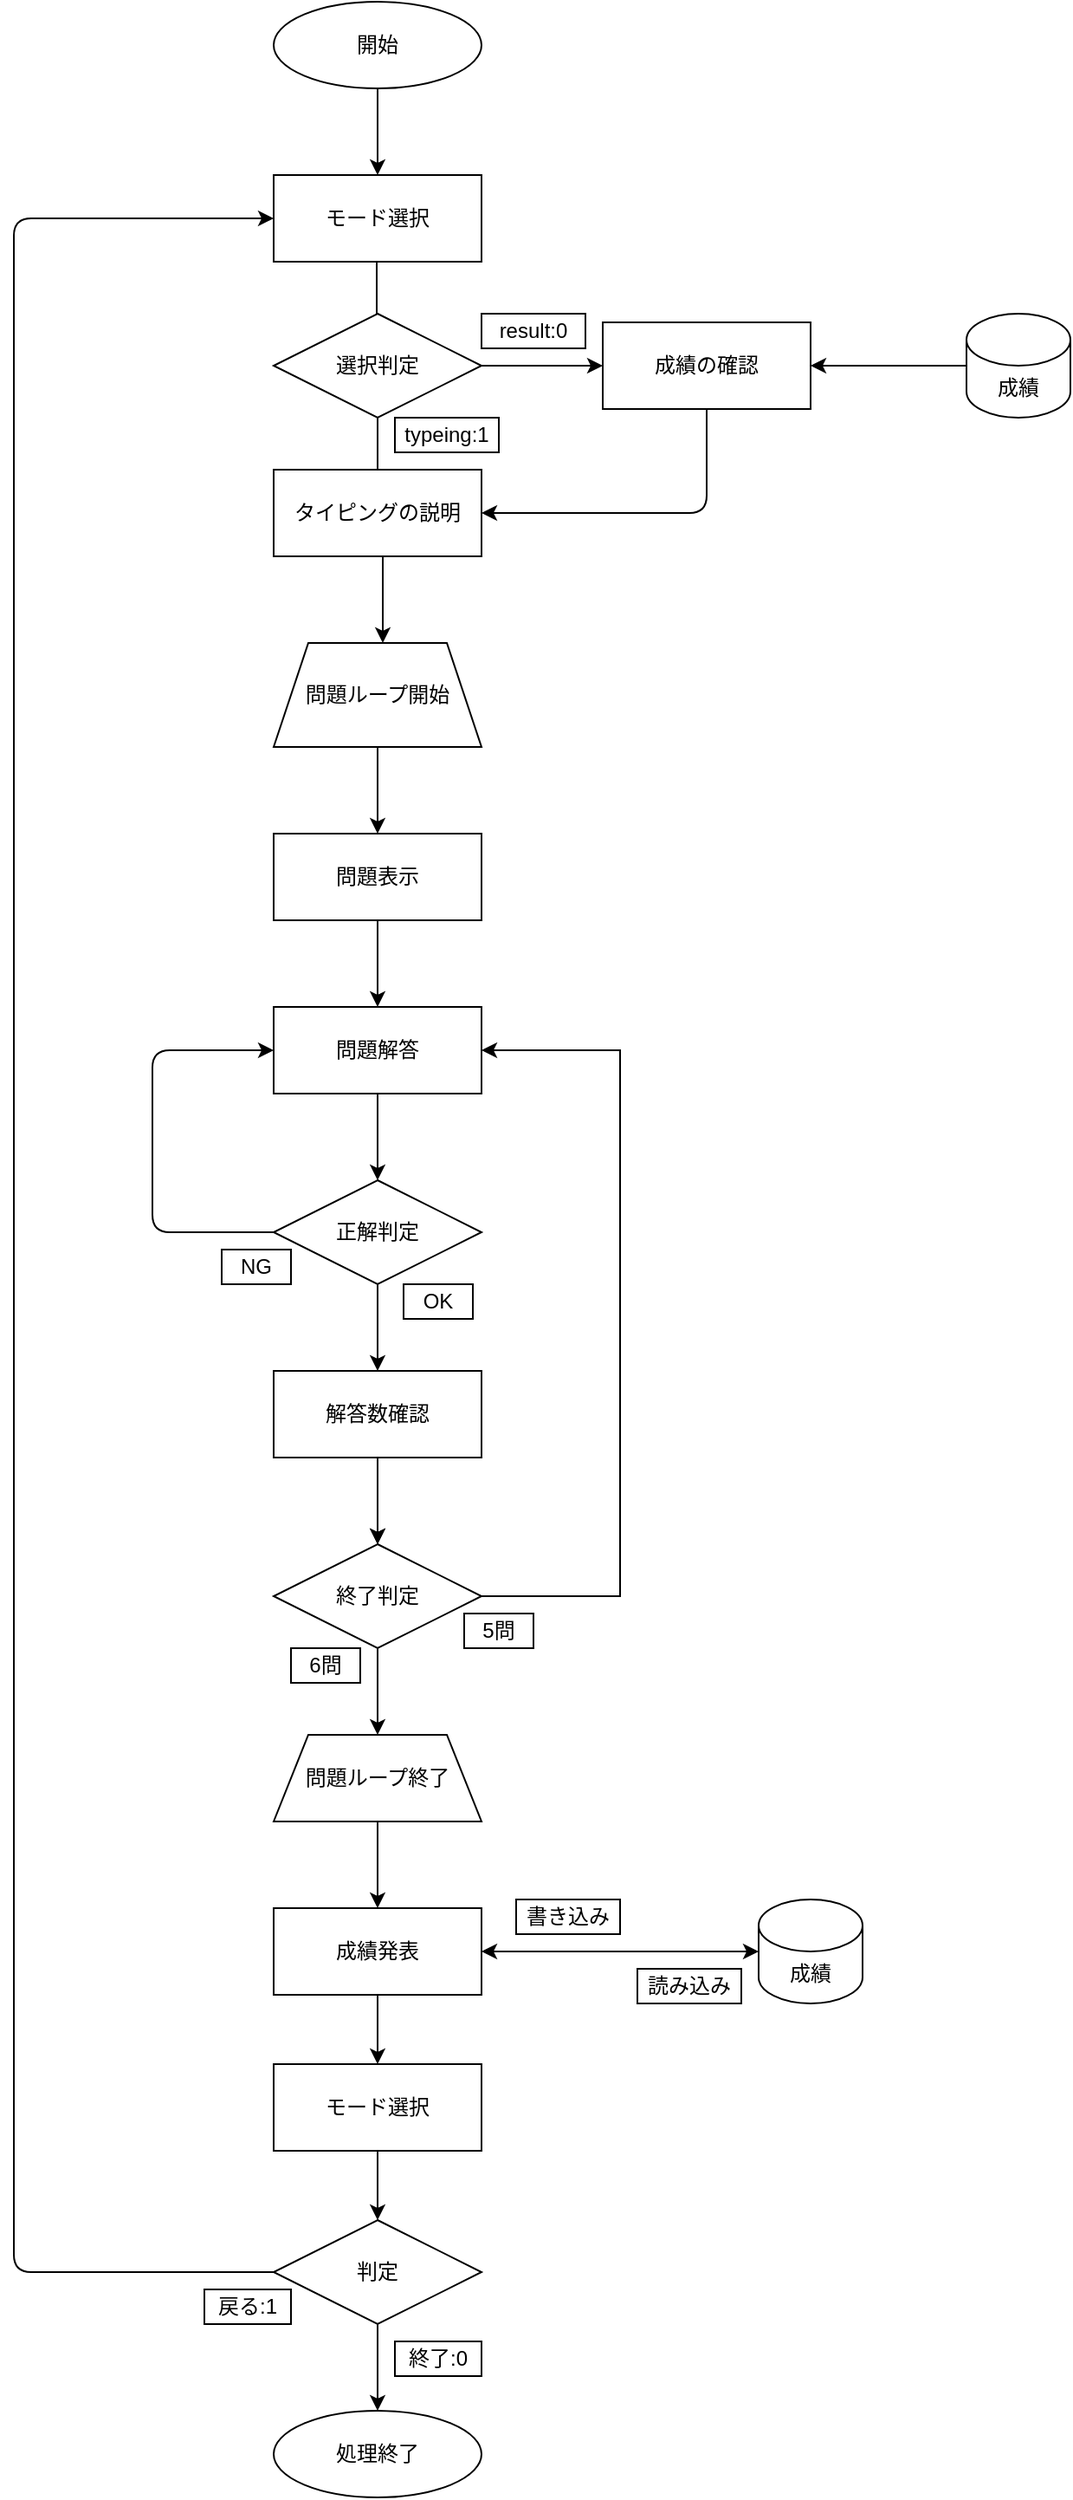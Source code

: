 <mxfile version="13.10.0" type="embed">
    <diagram id="3ZOz4v7Zo71C-2bOEVQ8" name="ページ1">
        <mxGraphModel dx="822" dy="577" grid="1" gridSize="10" guides="1" tooltips="1" connect="1" arrows="1" fold="1" page="1" pageScale="1" pageWidth="827" pageHeight="1169" math="0" shadow="0">
            <root>
                <mxCell id="0"/>
                <mxCell id="1" parent="0"/>
                <mxCell id="2" value="開始" style="ellipse;whiteSpace=wrap;html=1;" vertex="1" parent="1">
                    <mxGeometry x="350" y="80" width="120" height="50" as="geometry"/>
                </mxCell>
                <mxCell id="3" value="" style="endArrow=classic;html=1;exitX=0.5;exitY=1;exitDx=0;exitDy=0;" edge="1" parent="1" source="2">
                    <mxGeometry width="50" height="50" relative="1" as="geometry">
                        <mxPoint x="390" y="180" as="sourcePoint"/>
                        <mxPoint x="410" y="180" as="targetPoint"/>
                    </mxGeometry>
                </mxCell>
                <mxCell id="4" value="モード選択" style="rounded=0;whiteSpace=wrap;html=1;" vertex="1" parent="1">
                    <mxGeometry x="350" y="180" width="120" height="50" as="geometry"/>
                </mxCell>
                <mxCell id="5" value="" style="endArrow=classic;html=1;exitX=0.5;exitY=1;exitDx=0;exitDy=0;" edge="1" parent="1">
                    <mxGeometry width="50" height="50" relative="1" as="geometry">
                        <mxPoint x="409.5" y="230" as="sourcePoint"/>
                        <mxPoint x="409.5" y="290" as="targetPoint"/>
                    </mxGeometry>
                </mxCell>
                <mxCell id="6" value="選択判定" style="rhombus;whiteSpace=wrap;html=1;" vertex="1" parent="1">
                    <mxGeometry x="350" y="260" width="120" height="60" as="geometry"/>
                </mxCell>
                <mxCell id="11" value="" style="endArrow=classic;html=1;exitX=0.5;exitY=1;exitDx=0;exitDy=0;" edge="1" parent="1" source="6">
                    <mxGeometry width="50" height="50" relative="1" as="geometry">
                        <mxPoint x="430" y="150" as="sourcePoint"/>
                        <mxPoint x="410" y="360" as="targetPoint"/>
                    </mxGeometry>
                </mxCell>
                <mxCell id="13" value="タイピングの説明" style="rounded=0;whiteSpace=wrap;html=1;" vertex="1" parent="1">
                    <mxGeometry x="350" y="350" width="120" height="50" as="geometry"/>
                </mxCell>
                <mxCell id="14" value="" style="endArrow=classic;html=1;exitX=0.5;exitY=1;exitDx=0;exitDy=0;" edge="1" parent="1">
                    <mxGeometry width="50" height="50" relative="1" as="geometry">
                        <mxPoint x="413" y="400" as="sourcePoint"/>
                        <mxPoint x="413" y="450" as="targetPoint"/>
                    </mxGeometry>
                </mxCell>
                <mxCell id="15" value="問題ループ開始" style="shape=trapezoid;perimeter=trapezoidPerimeter;whiteSpace=wrap;html=1;fixedSize=1;" vertex="1" parent="1">
                    <mxGeometry x="350" y="450" width="120" height="60" as="geometry"/>
                </mxCell>
                <mxCell id="16" value="問題表示" style="rounded=0;whiteSpace=wrap;html=1;" vertex="1" parent="1">
                    <mxGeometry x="350" y="560" width="120" height="50" as="geometry"/>
                </mxCell>
                <mxCell id="17" value="OK" style="rounded=0;whiteSpace=wrap;html=1;" vertex="1" parent="1">
                    <mxGeometry x="425" y="820" width="40" height="20" as="geometry"/>
                </mxCell>
                <mxCell id="19" value="" style="endArrow=classic;html=1;exitX=0.5;exitY=1;exitDx=0;exitDy=0;entryX=0.5;entryY=0;entryDx=0;entryDy=0;" edge="1" parent="1" source="15" target="16">
                    <mxGeometry width="50" height="50" relative="1" as="geometry">
                        <mxPoint x="423" y="410" as="sourcePoint"/>
                        <mxPoint x="423" y="460" as="targetPoint"/>
                    </mxGeometry>
                </mxCell>
                <mxCell id="20" value="正解判定" style="rhombus;whiteSpace=wrap;html=1;" vertex="1" parent="1">
                    <mxGeometry x="350" y="760" width="120" height="60" as="geometry"/>
                </mxCell>
                <mxCell id="22" value="" style="endArrow=classic;html=1;exitX=0.5;exitY=1;exitDx=0;exitDy=0;" edge="1" parent="1" source="16">
                    <mxGeometry width="50" height="50" relative="1" as="geometry">
                        <mxPoint x="420" y="520" as="sourcePoint"/>
                        <mxPoint x="410" y="660" as="targetPoint"/>
                    </mxGeometry>
                </mxCell>
                <mxCell id="23" value="問題解答" style="rounded=0;whiteSpace=wrap;html=1;" vertex="1" parent="1">
                    <mxGeometry x="350" y="660" width="120" height="50" as="geometry"/>
                </mxCell>
                <mxCell id="24" value="" style="endArrow=classic;html=1;exitX=0.5;exitY=1;exitDx=0;exitDy=0;entryX=0.5;entryY=0;entryDx=0;entryDy=0;" edge="1" parent="1" source="23" target="20">
                    <mxGeometry width="50" height="50" relative="1" as="geometry">
                        <mxPoint x="420" y="620" as="sourcePoint"/>
                        <mxPoint x="420" y="670" as="targetPoint"/>
                    </mxGeometry>
                </mxCell>
                <mxCell id="26" value="NG" style="rounded=0;whiteSpace=wrap;html=1;" vertex="1" parent="1">
                    <mxGeometry x="320" y="800" width="40" height="20" as="geometry"/>
                </mxCell>
                <mxCell id="27" value="" style="endArrow=classic;html=1;exitX=0;exitY=0.5;exitDx=0;exitDy=0;entryX=0;entryY=0.5;entryDx=0;entryDy=0;" edge="1" parent="1" source="20" target="23">
                    <mxGeometry width="50" height="50" relative="1" as="geometry">
                        <mxPoint x="390" y="690" as="sourcePoint"/>
                        <mxPoint x="280" y="690" as="targetPoint"/>
                        <Array as="points">
                            <mxPoint x="280" y="790"/>
                            <mxPoint x="280" y="685"/>
                        </Array>
                    </mxGeometry>
                </mxCell>
                <mxCell id="28" value="問題ループ終了" style="shape=trapezoid;perimeter=trapezoidPerimeter;whiteSpace=wrap;html=1;fixedSize=1;" vertex="1" parent="1">
                    <mxGeometry x="350" y="1080" width="120" height="50" as="geometry"/>
                </mxCell>
                <mxCell id="29" value="" style="endArrow=classic;html=1;exitX=0.5;exitY=1;exitDx=0;exitDy=0;" edge="1" parent="1" source="20">
                    <mxGeometry width="50" height="50" relative="1" as="geometry">
                        <mxPoint x="420" y="720" as="sourcePoint"/>
                        <mxPoint x="410" y="870" as="targetPoint"/>
                    </mxGeometry>
                </mxCell>
                <mxCell id="34" value="" style="edgeStyle=orthogonalEdgeStyle;rounded=0;orthogonalLoop=1;jettySize=auto;html=1;" edge="1" parent="1" source="30" target="31">
                    <mxGeometry relative="1" as="geometry"/>
                </mxCell>
                <mxCell id="30" value="解答数確認" style="rounded=0;whiteSpace=wrap;html=1;" vertex="1" parent="1">
                    <mxGeometry x="350" y="870" width="120" height="50" as="geometry"/>
                </mxCell>
                <mxCell id="31" value="終了判定" style="rhombus;whiteSpace=wrap;html=1;" vertex="1" parent="1">
                    <mxGeometry x="350" y="970" width="120" height="60" as="geometry"/>
                </mxCell>
                <mxCell id="32" value="" style="endArrow=classic;html=1;exitX=0.5;exitY=1;exitDx=0;exitDy=0;entryX=0.5;entryY=0;entryDx=0;entryDy=0;" edge="1" parent="1" source="30" target="31">
                    <mxGeometry width="50" height="50" relative="1" as="geometry">
                        <mxPoint x="420" y="830" as="sourcePoint"/>
                        <mxPoint x="400" y="960" as="targetPoint"/>
                    </mxGeometry>
                </mxCell>
                <mxCell id="35" value="" style="edgeStyle=orthogonalEdgeStyle;rounded=0;orthogonalLoop=1;jettySize=auto;html=1;exitX=1;exitY=0.5;exitDx=0;exitDy=0;entryX=1;entryY=0.5;entryDx=0;entryDy=0;" edge="1" parent="1" source="31" target="23">
                    <mxGeometry relative="1" as="geometry">
                        <mxPoint x="420" y="930" as="sourcePoint"/>
                        <mxPoint x="550" y="900" as="targetPoint"/>
                        <Array as="points">
                            <mxPoint x="550" y="1000"/>
                            <mxPoint x="550" y="685"/>
                        </Array>
                    </mxGeometry>
                </mxCell>
                <mxCell id="36" value="5問" style="rounded=0;whiteSpace=wrap;html=1;" vertex="1" parent="1">
                    <mxGeometry x="460" y="1010" width="40" height="20" as="geometry"/>
                </mxCell>
                <mxCell id="38" value="6問" style="rounded=0;whiteSpace=wrap;html=1;" vertex="1" parent="1">
                    <mxGeometry x="360" y="1030" width="40" height="20" as="geometry"/>
                </mxCell>
                <mxCell id="39" value="" style="endArrow=classic;html=1;exitX=0.5;exitY=1;exitDx=0;exitDy=0;" edge="1" parent="1" source="31">
                    <mxGeometry width="50" height="50" relative="1" as="geometry">
                        <mxPoint x="420" y="930" as="sourcePoint"/>
                        <mxPoint x="410" y="1080" as="targetPoint"/>
                    </mxGeometry>
                </mxCell>
                <mxCell id="40" value="" style="endArrow=classic;html=1;exitX=0.5;exitY=1;exitDx=0;exitDy=0;" edge="1" parent="1" source="28">
                    <mxGeometry width="50" height="50" relative="1" as="geometry">
                        <mxPoint x="420" y="1040" as="sourcePoint"/>
                        <mxPoint x="410" y="1180" as="targetPoint"/>
                    </mxGeometry>
                </mxCell>
                <mxCell id="41" value="成績発表" style="rounded=0;whiteSpace=wrap;html=1;" vertex="1" parent="1">
                    <mxGeometry x="350" y="1180" width="120" height="50" as="geometry"/>
                </mxCell>
                <mxCell id="42" value="処理終了" style="ellipse;whiteSpace=wrap;html=1;" vertex="1" parent="1">
                    <mxGeometry x="350" y="1470" width="120" height="50" as="geometry"/>
                </mxCell>
                <mxCell id="44" value="typeing:1" style="rounded=0;whiteSpace=wrap;html=1;" vertex="1" parent="1">
                    <mxGeometry x="420" y="320" width="60" height="20" as="geometry"/>
                </mxCell>
                <mxCell id="45" value="成績の確認" style="rounded=0;whiteSpace=wrap;html=1;" vertex="1" parent="1">
                    <mxGeometry x="540" y="265" width="120" height="50" as="geometry"/>
                </mxCell>
                <mxCell id="46" value="" style="endArrow=classic;html=1;exitX=1;exitY=0.5;exitDx=0;exitDy=0;entryX=0;entryY=0.5;entryDx=0;entryDy=0;" edge="1" parent="1" source="6" target="45">
                    <mxGeometry width="50" height="50" relative="1" as="geometry">
                        <mxPoint x="390" y="450" as="sourcePoint"/>
                        <mxPoint x="440" y="400" as="targetPoint"/>
                    </mxGeometry>
                </mxCell>
                <mxCell id="48" value="" style="endArrow=classic;html=1;exitX=0.5;exitY=1;exitDx=0;exitDy=0;entryX=1;entryY=0.5;entryDx=0;entryDy=0;" edge="1" parent="1" source="45" target="13">
                    <mxGeometry width="50" height="50" relative="1" as="geometry">
                        <mxPoint x="480" y="300" as="sourcePoint"/>
                        <mxPoint x="600" y="380" as="targetPoint"/>
                        <Array as="points">
                            <mxPoint x="600" y="375"/>
                        </Array>
                    </mxGeometry>
                </mxCell>
                <mxCell id="49" value="result:0" style="rounded=0;whiteSpace=wrap;html=1;" vertex="1" parent="1">
                    <mxGeometry x="470" y="260" width="60" height="20" as="geometry"/>
                </mxCell>
                <mxCell id="50" value="モード選択" style="rounded=0;whiteSpace=wrap;html=1;" vertex="1" parent="1">
                    <mxGeometry x="350" y="1270" width="120" height="50" as="geometry"/>
                </mxCell>
                <mxCell id="51" value="" style="endArrow=classic;html=1;exitX=0.5;exitY=1;exitDx=0;exitDy=0;entryX=0.5;entryY=0;entryDx=0;entryDy=0;" edge="1" parent="1" source="41" target="50">
                    <mxGeometry width="50" height="50" relative="1" as="geometry">
                        <mxPoint x="420" y="1140" as="sourcePoint"/>
                        <mxPoint x="420" y="1190" as="targetPoint"/>
                    </mxGeometry>
                </mxCell>
                <mxCell id="52" value="判定" style="rhombus;whiteSpace=wrap;html=1;" vertex="1" parent="1">
                    <mxGeometry x="350" y="1360" width="120" height="60" as="geometry"/>
                </mxCell>
                <mxCell id="53" value="" style="endArrow=classic;html=1;exitX=0.5;exitY=1;exitDx=0;exitDy=0;entryX=0.5;entryY=0;entryDx=0;entryDy=0;" edge="1" parent="1" source="50" target="52">
                    <mxGeometry width="50" height="50" relative="1" as="geometry">
                        <mxPoint x="420" y="1240" as="sourcePoint"/>
                        <mxPoint x="420" y="1280" as="targetPoint"/>
                    </mxGeometry>
                </mxCell>
                <mxCell id="54" value="" style="endArrow=classic;html=1;exitX=0.5;exitY=1;exitDx=0;exitDy=0;entryX=0.5;entryY=0;entryDx=0;entryDy=0;" edge="1" parent="1" source="52" target="42">
                    <mxGeometry width="50" height="50" relative="1" as="geometry">
                        <mxPoint x="420" y="1330" as="sourcePoint"/>
                        <mxPoint x="420" y="1370" as="targetPoint"/>
                    </mxGeometry>
                </mxCell>
                <mxCell id="55" value="終了:0" style="rounded=0;whiteSpace=wrap;html=1;" vertex="1" parent="1">
                    <mxGeometry x="420" y="1430" width="50" height="20" as="geometry"/>
                </mxCell>
                <mxCell id="56" value="戻る:1" style="rounded=0;whiteSpace=wrap;html=1;" vertex="1" parent="1">
                    <mxGeometry x="310" y="1400" width="50" height="20" as="geometry"/>
                </mxCell>
                <mxCell id="57" value="" style="endArrow=classic;html=1;exitX=0;exitY=0.5;exitDx=0;exitDy=0;entryX=0;entryY=0.5;entryDx=0;entryDy=0;" edge="1" parent="1" source="52" target="4">
                    <mxGeometry width="50" height="50" relative="1" as="geometry">
                        <mxPoint x="420" y="1330" as="sourcePoint"/>
                        <mxPoint x="140" y="520" as="targetPoint"/>
                        <Array as="points">
                            <mxPoint x="200" y="1390"/>
                            <mxPoint x="200" y="205"/>
                        </Array>
                    </mxGeometry>
                </mxCell>
                <mxCell id="58" value="成績" style="shape=cylinder3;whiteSpace=wrap;html=1;boundedLbl=1;backgroundOutline=1;size=15;" vertex="1" parent="1">
                    <mxGeometry x="750" y="260" width="60" height="60" as="geometry"/>
                </mxCell>
                <mxCell id="59" value="" style="endArrow=classic;html=1;exitX=0;exitY=0.5;exitDx=0;exitDy=0;entryX=1;entryY=0.5;entryDx=0;entryDy=0;exitPerimeter=0;" edge="1" parent="1" source="58" target="45">
                    <mxGeometry width="50" height="50" relative="1" as="geometry">
                        <mxPoint x="480" y="300" as="sourcePoint"/>
                        <mxPoint x="550" y="300" as="targetPoint"/>
                    </mxGeometry>
                </mxCell>
                <mxCell id="60" value="成績" style="shape=cylinder3;whiteSpace=wrap;html=1;boundedLbl=1;backgroundOutline=1;size=15;" vertex="1" parent="1">
                    <mxGeometry x="630" y="1175" width="60" height="60" as="geometry"/>
                </mxCell>
                <mxCell id="61" value="" style="endArrow=classic;startArrow=classic;html=1;exitX=1;exitY=0.5;exitDx=0;exitDy=0;entryX=0;entryY=0.5;entryDx=0;entryDy=0;entryPerimeter=0;" edge="1" parent="1" source="41" target="60">
                    <mxGeometry width="50" height="50" relative="1" as="geometry">
                        <mxPoint x="530" y="1090" as="sourcePoint"/>
                        <mxPoint x="580" y="1040" as="targetPoint"/>
                    </mxGeometry>
                </mxCell>
                <mxCell id="62" value="書き込み" style="rounded=0;whiteSpace=wrap;html=1;" vertex="1" parent="1">
                    <mxGeometry x="490" y="1175" width="60" height="20" as="geometry"/>
                </mxCell>
                <mxCell id="63" value="読み込み" style="rounded=0;whiteSpace=wrap;html=1;" vertex="1" parent="1">
                    <mxGeometry x="560" y="1215" width="60" height="20" as="geometry"/>
                </mxCell>
            </root>
        </mxGraphModel>
    </diagram>
</mxfile>